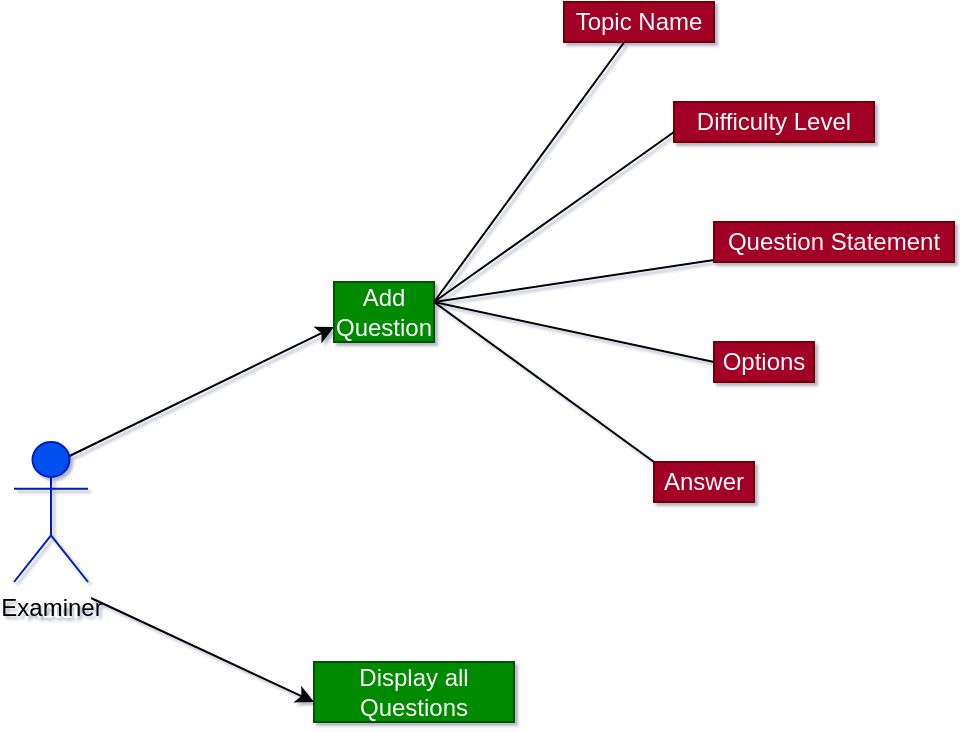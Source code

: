<mxfile version="13.10.9" type="device"><diagram id="TF0Dau071lAuWPUcMP4Z" name="Page-1"><mxGraphModel dx="716" dy="400" grid="1" gridSize="10" guides="1" tooltips="1" connect="1" arrows="1" fold="1" page="1" pageScale="1" pageWidth="583" pageHeight="827" background="#ffffff" math="0" shadow="1"><root><mxCell id="0"/><mxCell id="1" parent="0"/><mxCell id="WqDw1NZms9XnHaK6fmO1-1" value="Actor" style="shape=umlActor;verticalLabelPosition=bottom;verticalAlign=top;html=1;outlineConnect=0;fillColor=#0050ef;strokeColor=#001DBC;fontColor=#ffffff;" vertex="1" parent="1"><mxGeometry x="50" y="320" width="37" height="70" as="geometry"/></mxCell><mxCell id="WqDw1NZms9XnHaK6fmO1-3" value="Examiner" style="text;html=1;strokeColor=none;fillColor=none;align=center;verticalAlign=middle;whiteSpace=wrap;rounded=0;" vertex="1" parent="1"><mxGeometry x="48.5" y="393" width="40" height="20" as="geometry"/></mxCell><mxCell id="WqDw1NZms9XnHaK6fmO1-4" value="" style="endArrow=classic;html=1;entryX=0;entryY=0.75;entryDx=0;entryDy=0;exitX=0.75;exitY=0.1;exitDx=0;exitDy=0;exitPerimeter=0;" edge="1" parent="1" source="WqDw1NZms9XnHaK6fmO1-1" target="WqDw1NZms9XnHaK6fmO1-6"><mxGeometry width="50" height="50" relative="1" as="geometry"><mxPoint x="100" y="320" as="sourcePoint"/><mxPoint x="200" y="270" as="targetPoint"/></mxGeometry></mxCell><mxCell id="WqDw1NZms9XnHaK6fmO1-5" value="" style="endArrow=classic;html=1;exitX=1;exitY=0.25;exitDx=0;exitDy=0;" edge="1" parent="1" source="WqDw1NZms9XnHaK6fmO1-3"><mxGeometry width="50" height="50" relative="1" as="geometry"><mxPoint x="100" y="400" as="sourcePoint"/><mxPoint x="200" y="450" as="targetPoint"/></mxGeometry></mxCell><mxCell id="WqDw1NZms9XnHaK6fmO1-6" value="Add Question" style="text;html=1;strokeColor=#005700;fillColor=#008a00;align=center;verticalAlign=middle;whiteSpace=wrap;rounded=0;fontColor=#ffffff;" vertex="1" parent="1"><mxGeometry x="210" y="240" width="50" height="30" as="geometry"/></mxCell><mxCell id="WqDw1NZms9XnHaK6fmO1-7" value="Display all Questions" style="text;html=1;strokeColor=#005700;fillColor=#008a00;align=center;verticalAlign=middle;whiteSpace=wrap;rounded=0;fontColor=#ffffff;" vertex="1" parent="1"><mxGeometry x="200" y="430" width="100" height="30" as="geometry"/></mxCell><mxCell id="WqDw1NZms9XnHaK6fmO1-9" value="" style="endArrow=none;html=1;" edge="1" parent="1" target="WqDw1NZms9XnHaK6fmO1-10"><mxGeometry width="50" height="50" relative="1" as="geometry"><mxPoint x="260" y="250" as="sourcePoint"/><mxPoint x="320" y="120" as="targetPoint"/></mxGeometry></mxCell><mxCell id="WqDw1NZms9XnHaK6fmO1-10" value="Topic Name" style="text;html=1;strokeColor=#6F0000;fillColor=#a20025;align=center;verticalAlign=middle;whiteSpace=wrap;rounded=0;fontColor=#ffffff;" vertex="1" parent="1"><mxGeometry x="325" y="100" width="75" height="20" as="geometry"/></mxCell><mxCell id="WqDw1NZms9XnHaK6fmO1-11" value="Difficulty Level" style="text;html=1;strokeColor=#6F0000;fillColor=#a20025;align=center;verticalAlign=middle;whiteSpace=wrap;rounded=0;fontColor=#ffffff;" vertex="1" parent="1"><mxGeometry x="380" y="150" width="100" height="20" as="geometry"/></mxCell><mxCell id="WqDw1NZms9XnHaK6fmO1-12" value="" style="endArrow=none;html=1;entryX=0;entryY=0.75;entryDx=0;entryDy=0;" edge="1" parent="1" target="WqDw1NZms9XnHaK6fmO1-11"><mxGeometry width="50" height="50" relative="1" as="geometry"><mxPoint x="260" y="250" as="sourcePoint"/><mxPoint x="360" y="170" as="targetPoint"/></mxGeometry></mxCell><mxCell id="WqDw1NZms9XnHaK6fmO1-13" value="" style="endArrow=none;html=1;" edge="1" parent="1" target="WqDw1NZms9XnHaK6fmO1-14"><mxGeometry width="50" height="50" relative="1" as="geometry"><mxPoint x="260" y="250" as="sourcePoint"/><mxPoint x="400" y="220" as="targetPoint"/></mxGeometry></mxCell><mxCell id="WqDw1NZms9XnHaK6fmO1-14" value="Question Statement" style="text;html=1;strokeColor=#6F0000;fillColor=#a20025;align=center;verticalAlign=middle;whiteSpace=wrap;rounded=0;fontColor=#ffffff;" vertex="1" parent="1"><mxGeometry x="400" y="210" width="120" height="20" as="geometry"/></mxCell><mxCell id="WqDw1NZms9XnHaK6fmO1-17" value="Options" style="text;html=1;strokeColor=#6F0000;fillColor=#a20025;align=center;verticalAlign=middle;whiteSpace=wrap;rounded=0;fontColor=#ffffff;" vertex="1" parent="1"><mxGeometry x="400" y="270" width="50" height="20" as="geometry"/></mxCell><mxCell id="WqDw1NZms9XnHaK6fmO1-23" value="" style="endArrow=none;html=1;" edge="1" parent="1"><mxGeometry width="50" height="50" relative="1" as="geometry"><mxPoint x="260" y="250" as="sourcePoint"/><mxPoint x="400" y="280" as="targetPoint"/></mxGeometry></mxCell><mxCell id="WqDw1NZms9XnHaK6fmO1-25" value="Answer" style="text;html=1;strokeColor=#6F0000;fillColor=#a20025;align=center;verticalAlign=middle;whiteSpace=wrap;rounded=0;fontColor=#ffffff;" vertex="1" parent="1"><mxGeometry x="370" y="330" width="50" height="20" as="geometry"/></mxCell><mxCell id="WqDw1NZms9XnHaK6fmO1-26" value="" style="endArrow=none;html=1;" edge="1" parent="1"><mxGeometry width="50" height="50" relative="1" as="geometry"><mxPoint x="260" y="250" as="sourcePoint"/><mxPoint x="370" y="330" as="targetPoint"/></mxGeometry></mxCell></root></mxGraphModel></diagram></mxfile>